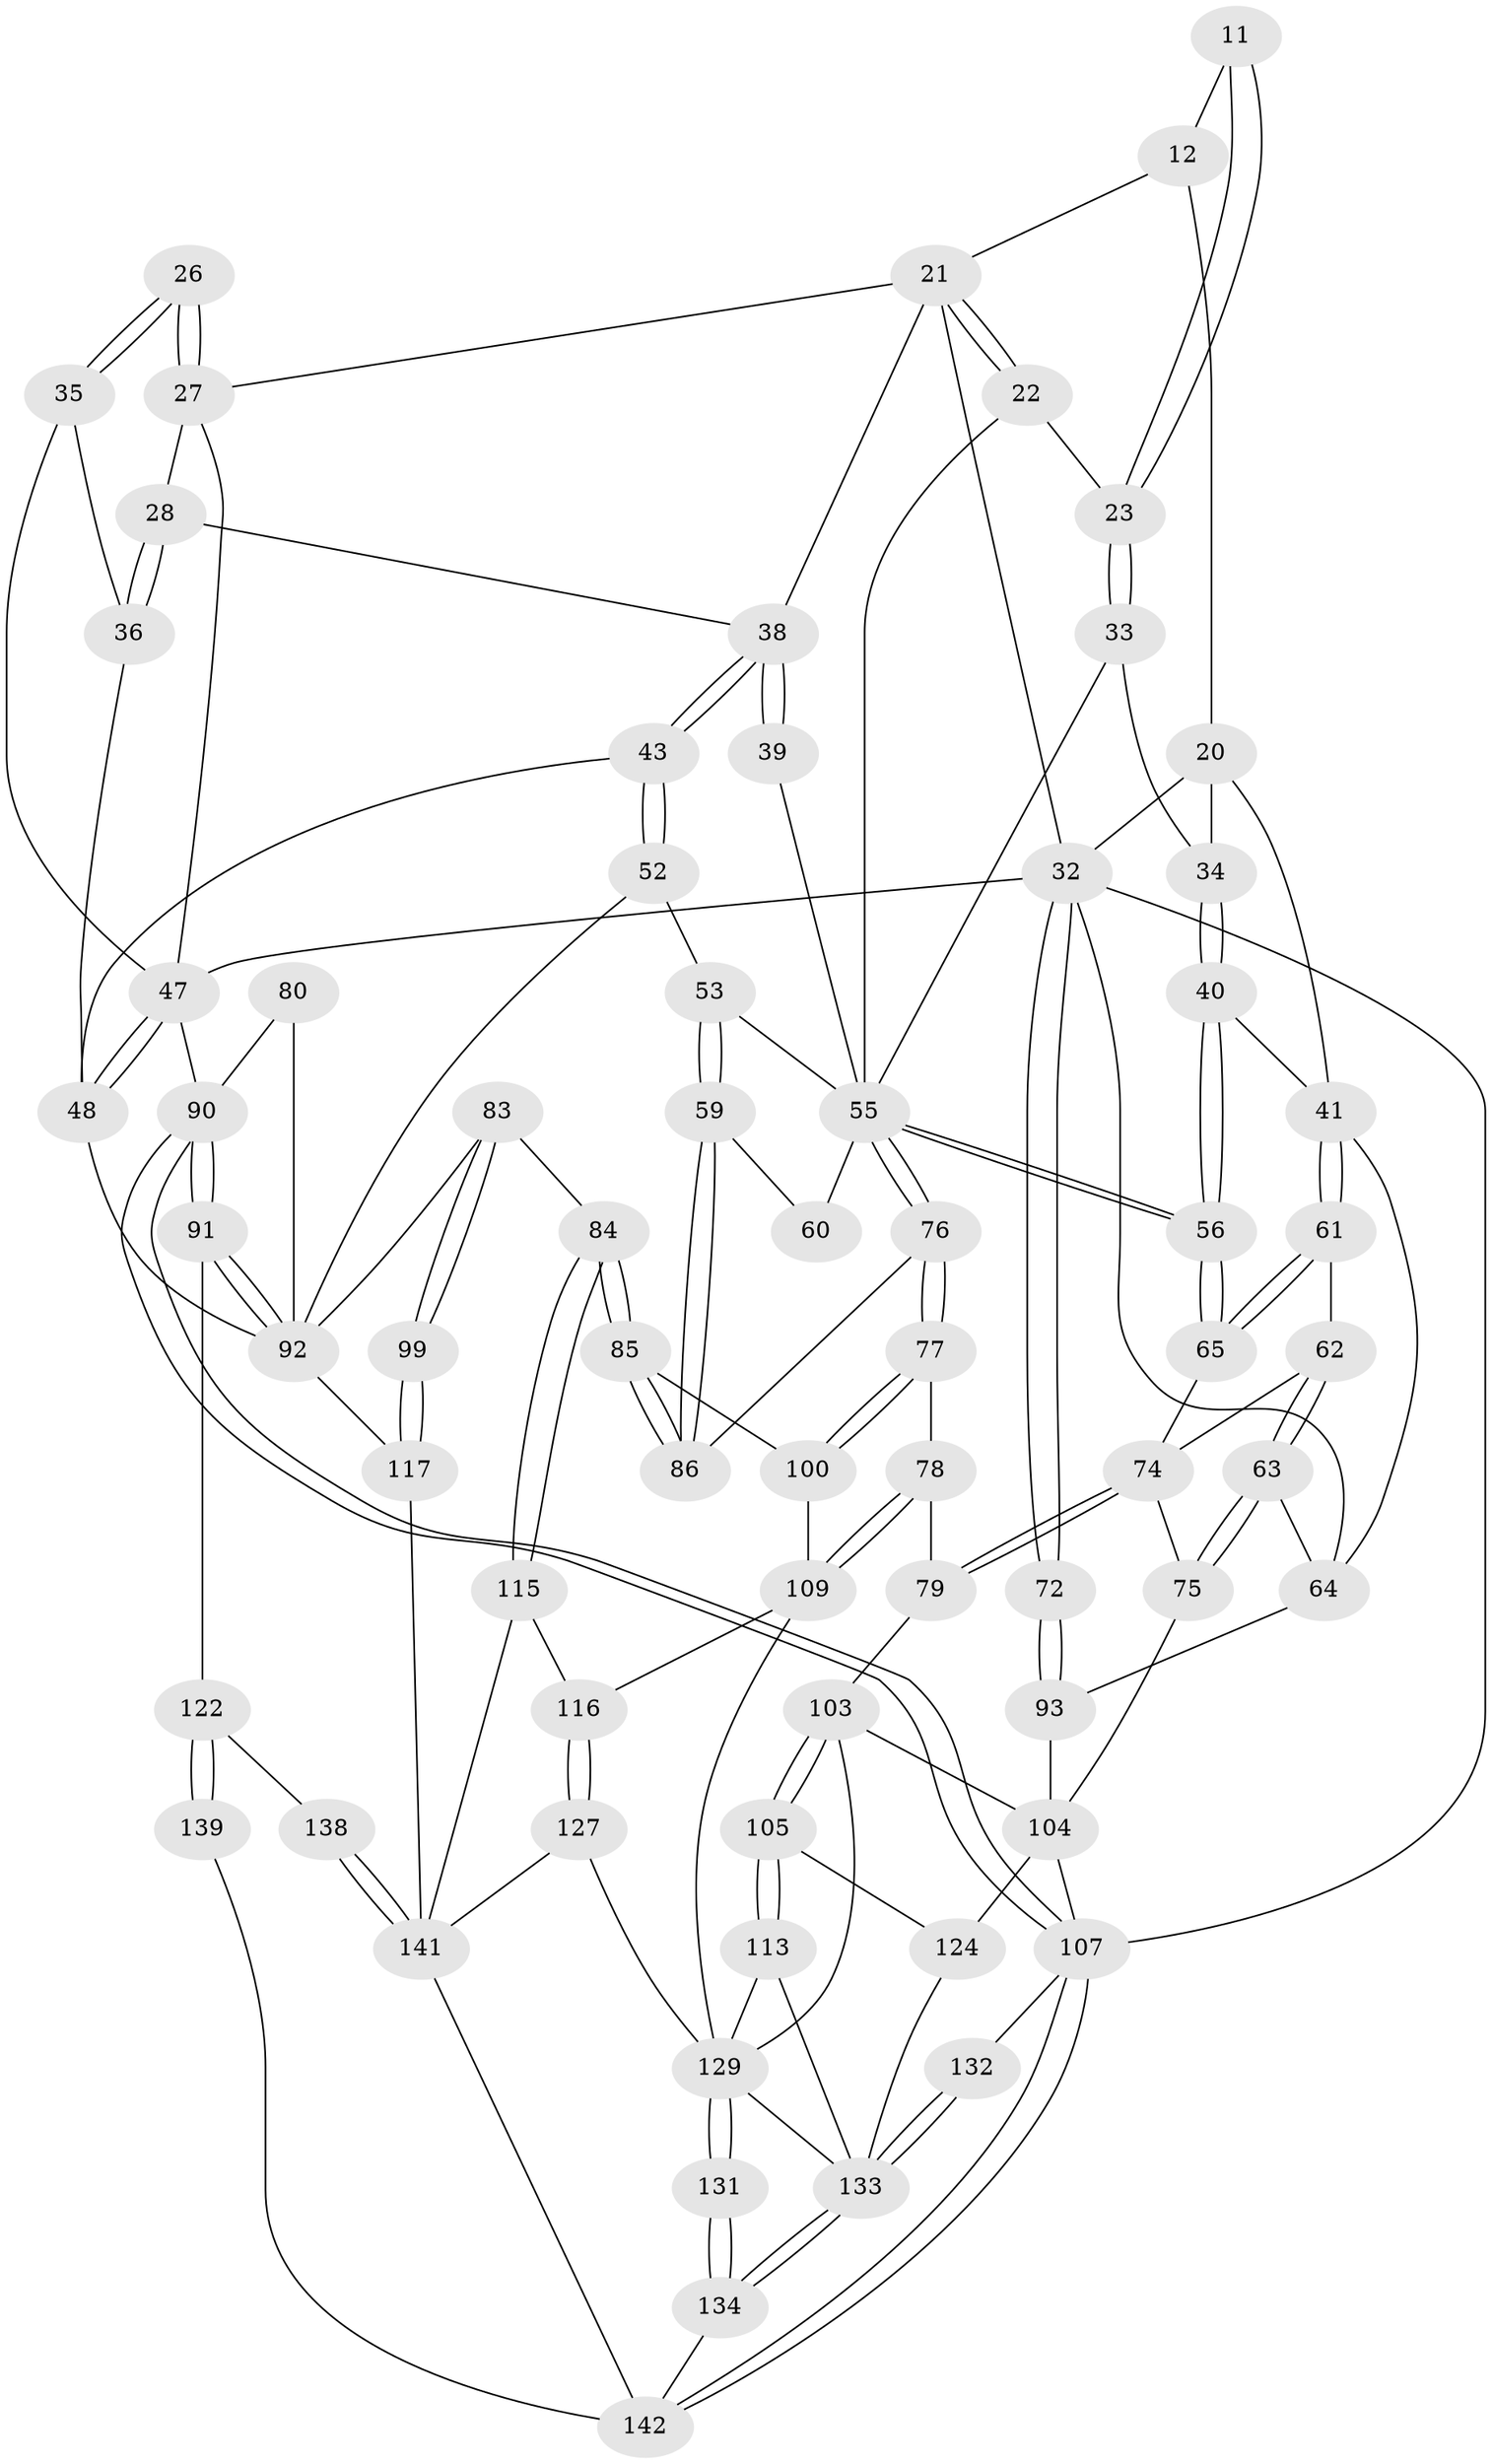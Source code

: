 // original degree distribution, {4: 0.20422535211267606, 6: 0.19014084507042253, 5: 0.5915492957746479, 3: 0.014084507042253521}
// Generated by graph-tools (version 1.1) at 2025/07/03/04/25 22:07:08]
// undirected, 71 vertices, 164 edges
graph export_dot {
graph [start="1"]
  node [color=gray90,style=filled];
  11 [pos="+0.4407834437844722+0.1427368127884069"];
  12 [pos="+0.4030281944738242+0.11574066486073763",super="+10"];
  20 [pos="+0.17797442150052642+0.06253336527292298",super="+5+19"];
  21 [pos="+0.5741226552691276+0.20354143717092918",super="+9+8+13"];
  22 [pos="+0.5698829115159502+0.20991195390054332"];
  23 [pos="+0.46865663972044325+0.20565098399295634"];
  26 [pos="+0.8618120223686769+0.16513886964347002"];
  27 [pos="+0.8349110123623875+0.13721192505744068",super="+18"];
  28 [pos="+0.7823791628100294+0.1998169988390335"];
  32 [pos="+0+0.25929518065988283",super="+4+3"];
  33 [pos="+0.4364460766685134+0.27238845964813074"];
  34 [pos="+0.3223657451711053+0.24084737219183677"];
  35 [pos="+0.8653234780844697+0.20577968745170125"];
  36 [pos="+0.8520676504437309+0.24017684355319593"];
  38 [pos="+0.7331745267458167+0.2739763161174659",super="+29+25"];
  39 [pos="+0.6940959607173494+0.2490475761437318"];
  40 [pos="+0.27630945239937765+0.27242005699401045"];
  41 [pos="+0.2021152222866529+0.27522359062718715",super="+30"];
  43 [pos="+0.7553300532095245+0.33319827134441826"];
  47 [pos="+0.8802236269988226+0.3392845060338351",super="+37"];
  48 [pos="+0.8797538637478749+0.33941144848878574",super="+42"];
  52 [pos="+0.7098815388472804+0.3884646337195357"];
  53 [pos="+0.6882410387157557+0.388531380765984"];
  55 [pos="+0.4184450596303651+0.4260054984827869",super="+54+51+49"];
  56 [pos="+0.37748184752803005+0.4100878024476343"];
  59 [pos="+0.6001112456676662+0.45256626733778316"];
  60 [pos="+0.5441957199113097+0.4329262482686074",super="+50"];
  61 [pos="+0.21710578089280505+0.3721072615505459"];
  62 [pos="+0.19736097265040833+0.4238252602974958"];
  63 [pos="+0.17229962541704888+0.4684141435585603"];
  64 [pos="+0.0596884072525447+0.35300094708669144",super="+31"];
  65 [pos="+0.30899193361197447+0.4218427159010239"];
  72 [pos="+0+0.35387859433909846"];
  74 [pos="+0.23377872673001343+0.524909926283709",super="+73"];
  75 [pos="+0.17330839124419536+0.5087396871853488"];
  76 [pos="+0.41844322634878045+0.4277242526701551"];
  77 [pos="+0.40454731559328094+0.5168647312081093"];
  78 [pos="+0.3689854126730912+0.5543335525712971"];
  79 [pos="+0.29627554463642924+0.573305446975055"];
  80 [pos="+0.9899181354737456+0.478821545825757",super="+66"];
  83 [pos="+0.6724264775425556+0.618479924520197"];
  84 [pos="+0.5963390762688819+0.610025260850129"];
  85 [pos="+0.5861685362236991+0.6000428308768541"];
  86 [pos="+0.582307602736107+0.532214909783483"];
  90 [pos="+1+0.8031052345733913",super="+82+57+58"];
  91 [pos="+1+0.7864047133424661"];
  92 [pos="+0.9472473599823552+0.6520437560697621",super="+81"];
  93 [pos="+0+0.597320289530471",super="+89+71"];
  99 [pos="+0.7091043673162425+0.6521176667930001"];
  100 [pos="+0.5225862647557472+0.5905766447957407"];
  103 [pos="+0.13933722244927227+0.6052913492193072",super="+102+101"];
  104 [pos="+0+0.6270534541307894",super="+97+88"];
  105 [pos="+0.1074366906113306+0.6835110102391203"];
  107 [pos="+1+1",super="+98"];
  109 [pos="+0.41616650874306965+0.6875126678118698",super="+108"];
  113 [pos="+0.14442613498938597+0.7138486405463127"];
  115 [pos="+0.5717729954172537+0.6630108721014643"];
  116 [pos="+0.41995938157620394+0.6972360448594418"];
  117 [pos="+0.7411250646859787+0.6976545109391247",super="+94+95"];
  122 [pos="+0.8072837663613742+0.8154660231189913",super="+121"];
  124 [pos="+0.03834298989000283+0.7711637332578717",super="+106"];
  127 [pos="+0.4252999073189479+0.8002306792487953"];
  129 [pos="+0.2040869104370774+0.8322164171208559",super="+112+128"];
  131 [pos="+0.32689808254914554+0.919878029368263"];
  132 [pos="+0+1"];
  133 [pos="+0.03368070841721145+1",super="+130+126"];
  134 [pos="+0.31607759143421743+1"];
  138 [pos="+0.7550303668603155+0.8872009993137614",super="+123"];
  139 [pos="+0.8384849702745767+1"];
  141 [pos="+0.7308927148206953+0.9475113604636499",super="+136+135"];
  142 [pos="+0.8018860100289734+1",super="+137+140"];
  11 -- 12 [weight=2];
  11 -- 23;
  11 -- 23;
  12 -- 20 [weight=2];
  12 -- 21;
  20 -- 32;
  20 -- 41;
  20 -- 34;
  21 -- 22;
  21 -- 22;
  21 -- 38 [weight=2];
  21 -- 32;
  21 -- 27;
  22 -- 23;
  22 -- 55;
  23 -- 33;
  23 -- 33;
  26 -- 27 [weight=2];
  26 -- 27;
  26 -- 35;
  26 -- 35;
  27 -- 28;
  27 -- 47;
  28 -- 36;
  28 -- 36;
  28 -- 38;
  32 -- 72;
  32 -- 72;
  32 -- 107 [weight=2];
  32 -- 64;
  32 -- 47;
  33 -- 34;
  33 -- 55;
  34 -- 40;
  34 -- 40;
  35 -- 36;
  35 -- 47;
  36 -- 48;
  38 -- 39 [weight=2];
  38 -- 39;
  38 -- 43;
  38 -- 43;
  39 -- 55;
  40 -- 41;
  40 -- 56;
  40 -- 56;
  41 -- 61;
  41 -- 61;
  41 -- 64;
  43 -- 52;
  43 -- 52;
  43 -- 48;
  47 -- 48;
  47 -- 48;
  47 -- 90 [weight=2];
  48 -- 92;
  52 -- 53;
  52 -- 92;
  53 -- 59;
  53 -- 59;
  53 -- 55;
  55 -- 56;
  55 -- 56;
  55 -- 76;
  55 -- 76;
  55 -- 60 [weight=3];
  56 -- 65;
  56 -- 65;
  59 -- 60;
  59 -- 86;
  59 -- 86;
  61 -- 62;
  61 -- 65;
  61 -- 65;
  62 -- 63;
  62 -- 63;
  62 -- 74;
  63 -- 64;
  63 -- 75;
  63 -- 75;
  64 -- 93;
  65 -- 74;
  72 -- 93 [weight=2];
  72 -- 93;
  74 -- 75;
  74 -- 79;
  74 -- 79;
  75 -- 104;
  76 -- 77;
  76 -- 77;
  76 -- 86;
  77 -- 78;
  77 -- 100;
  77 -- 100;
  78 -- 79;
  78 -- 109;
  78 -- 109;
  79 -- 103;
  80 -- 90 [weight=2];
  80 -- 92 [weight=2];
  83 -- 84;
  83 -- 99;
  83 -- 99;
  83 -- 92;
  84 -- 85;
  84 -- 85;
  84 -- 115;
  84 -- 115;
  85 -- 86;
  85 -- 86;
  85 -- 100;
  90 -- 91;
  90 -- 91;
  90 -- 107;
  90 -- 107;
  91 -- 92;
  91 -- 92;
  91 -- 122;
  92 -- 117 [weight=2];
  93 -- 104 [weight=2];
  99 -- 117 [weight=2];
  99 -- 117;
  100 -- 109;
  103 -- 105;
  103 -- 105;
  103 -- 129 [weight=2];
  103 -- 104;
  104 -- 124 [weight=2];
  104 -- 107;
  105 -- 113;
  105 -- 113;
  105 -- 124;
  107 -- 142;
  107 -- 142;
  107 -- 132;
  109 -- 116;
  109 -- 129;
  113 -- 133;
  113 -- 129;
  115 -- 116;
  115 -- 141;
  116 -- 127;
  116 -- 127;
  117 -- 141;
  122 -- 139 [weight=2];
  122 -- 139;
  122 -- 138;
  124 -- 133;
  127 -- 129;
  127 -- 141;
  129 -- 131 [weight=2];
  129 -- 131;
  129 -- 133;
  131 -- 134;
  131 -- 134;
  132 -- 133 [weight=2];
  132 -- 133;
  133 -- 134;
  133 -- 134;
  134 -- 142;
  138 -- 141 [weight=3];
  138 -- 141;
  139 -- 142;
  141 -- 142 [weight=2];
}
